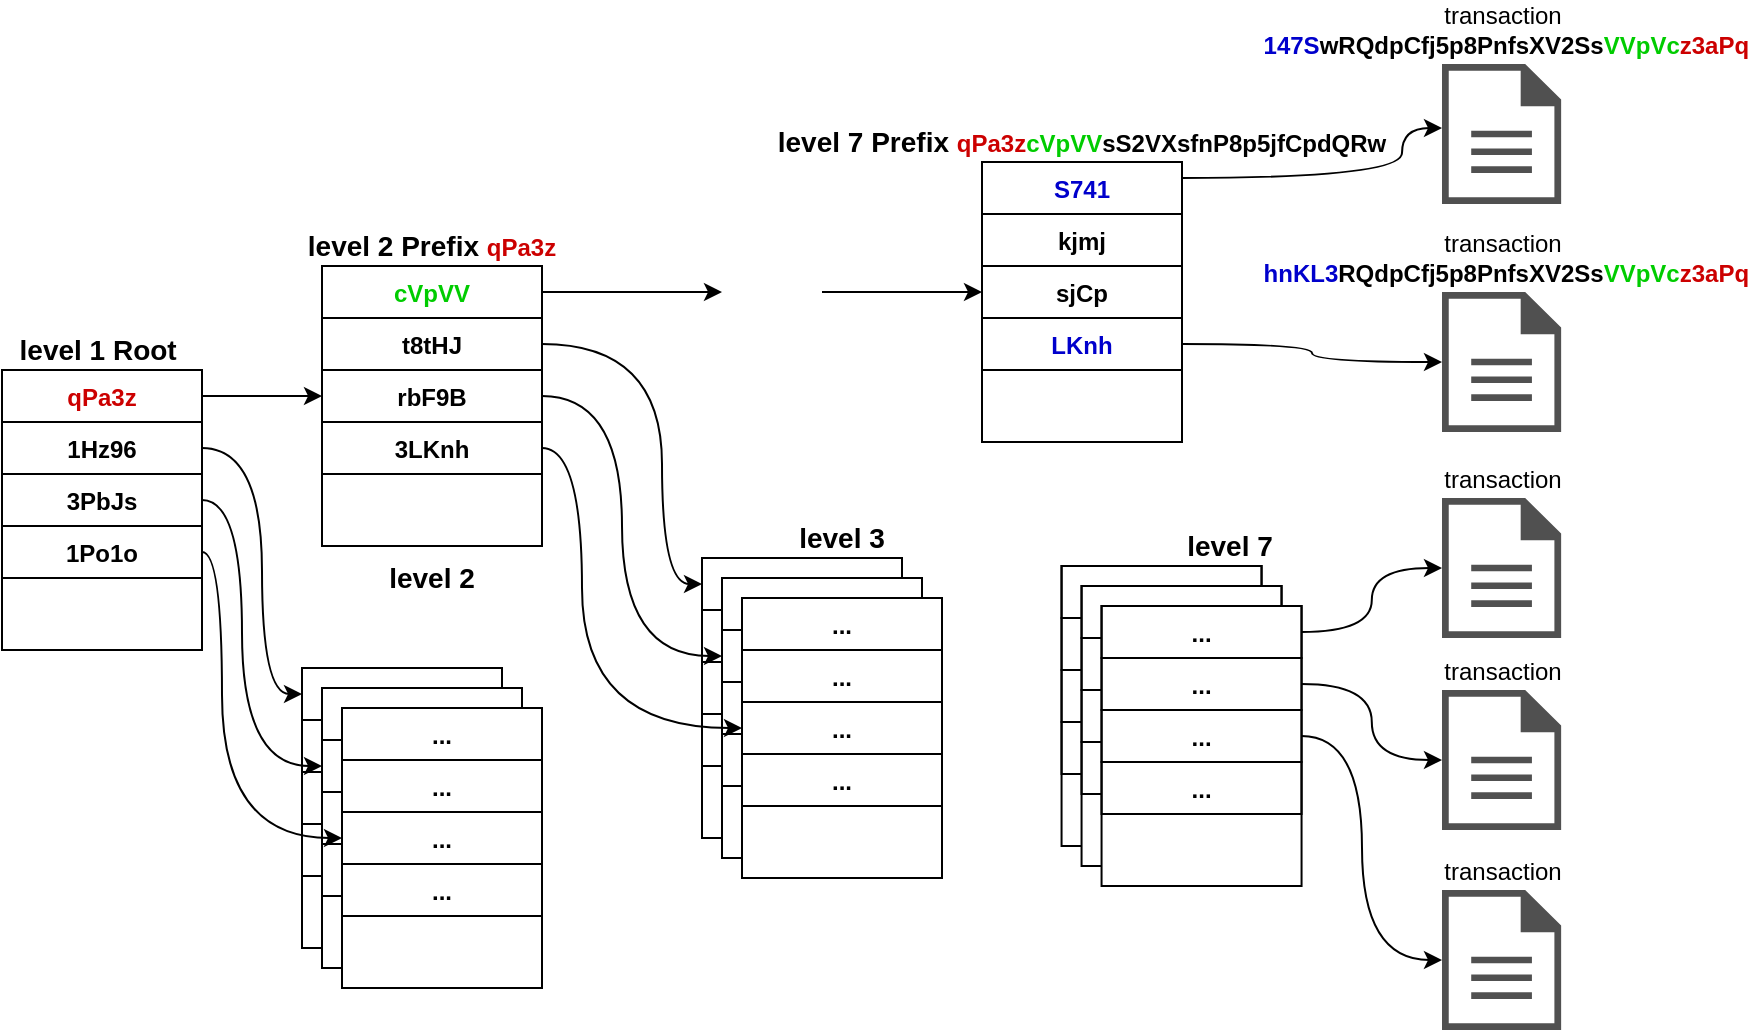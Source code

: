 <mxfile version="12.5.1" type="google"><diagram id="01xtLeAxfK7Wzhmu2TMf" name="Page-1"><mxGraphModel dx="1422" dy="2093" grid="1" gridSize="10" guides="1" tooltips="1" connect="1" arrows="1" fold="1" page="1" pageScale="1" pageWidth="827" pageHeight="1169" math="0" shadow="0"><root><mxCell id="0"/><mxCell id="1" parent="0"/><mxCell id="IDkNFOE0gjLc3jqUAcjR-44" value="" style="group" parent="1" vertex="1" connectable="0"><mxGeometry x="160" y="114" width="110" height="140" as="geometry"/></mxCell><mxCell id="IDkNFOE0gjLc3jqUAcjR-25" value="&lt;p style=&quot;margin: 0px ; margin-top: 4px ; text-align: center&quot;&gt;&lt;br&gt;&lt;/p&gt;" style="verticalAlign=top;align=left;overflow=fill;fontSize=12;fontFamily=Helvetica;html=1;" parent="IDkNFOE0gjLc3jqUAcjR-44" vertex="1"><mxGeometry width="110" height="140" as="geometry"/></mxCell><mxCell id="IDkNFOE0gjLc3jqUAcjR-26" value="cVpVV" style="text;align=center;fontStyle=1;verticalAlign=middle;spacingLeft=3;spacingRight=3;strokeColor=#000000;rotatable=0;points=[[0,0.5],[1,0.5]];portConstraint=eastwest;fontColor=#00CC00;" parent="IDkNFOE0gjLc3jqUAcjR-44" vertex="1"><mxGeometry width="110" height="26" as="geometry"/></mxCell><mxCell id="IDkNFOE0gjLc3jqUAcjR-27" value="t8tHJ" style="text;align=center;fontStyle=1;verticalAlign=middle;spacingLeft=3;spacingRight=3;strokeColor=#000000;rotatable=0;points=[[0,0.5],[1,0.5]];portConstraint=eastwest;" parent="IDkNFOE0gjLc3jqUAcjR-44" vertex="1"><mxGeometry y="26" width="110" height="26" as="geometry"/></mxCell><mxCell id="IDkNFOE0gjLc3jqUAcjR-28" value="rbF9B" style="text;align=center;fontStyle=1;verticalAlign=middle;spacingLeft=3;spacingRight=3;strokeColor=#000000;rotatable=0;points=[[0,0.5],[1,0.5]];portConstraint=eastwest;" parent="IDkNFOE0gjLc3jqUAcjR-44" vertex="1"><mxGeometry y="52" width="110" height="26" as="geometry"/></mxCell><mxCell id="IDkNFOE0gjLc3jqUAcjR-29" value="3LKnh" style="text;align=center;fontStyle=1;verticalAlign=middle;spacingLeft=3;spacingRight=3;strokeColor=#000000;rotatable=0;points=[[0,0.5],[1,0.5]];portConstraint=eastwest;" parent="IDkNFOE0gjLc3jqUAcjR-44" vertex="1"><mxGeometry y="78" width="110" height="26" as="geometry"/></mxCell><mxCell id="IDkNFOE0gjLc3jqUAcjR-30" value="" style="shape=image;html=1;verticalAlign=top;verticalLabelPosition=bottom;labelBackgroundColor=#ffffff;imageAspect=0;aspect=fixed;image=https://cdn2.iconfinder.com/data/icons/arrows-and-universal-actions-icon-set/256/more-128.png;strokeColor=#000000;fontSize=11;rotation=90;" parent="IDkNFOE0gjLc3jqUAcjR-44" vertex="1"><mxGeometry x="38.32" y="106.63" width="33.37" height="33.37" as="geometry"/></mxCell><mxCell id="IDkNFOE0gjLc3jqUAcjR-45" value="" style="group" parent="1" vertex="1" connectable="0"><mxGeometry y="166" width="100" height="140" as="geometry"/></mxCell><mxCell id="IDkNFOE0gjLc3jqUAcjR-16" value="&lt;p style=&quot;margin: 0px ; margin-top: 4px ; text-align: center&quot;&gt;&lt;br&gt;&lt;/p&gt;" style="verticalAlign=top;align=left;overflow=fill;fontSize=12;fontFamily=Helvetica;html=1;" parent="IDkNFOE0gjLc3jqUAcjR-45" vertex="1"><mxGeometry width="100" height="140" as="geometry"/></mxCell><mxCell id="IDkNFOE0gjLc3jqUAcjR-19" value="qPa3z" style="text;align=center;fontStyle=1;verticalAlign=middle;spacingLeft=3;spacingRight=3;strokeColor=#000000;rotatable=0;points=[[0,0.5],[1,0.5]];portConstraint=eastwest;fontColor=#CC0000;" parent="IDkNFOE0gjLc3jqUAcjR-45" vertex="1"><mxGeometry width="100" height="26" as="geometry"/></mxCell><mxCell id="IDkNFOE0gjLc3jqUAcjR-20" value="1Hz96" style="text;align=center;fontStyle=1;verticalAlign=middle;spacingLeft=3;spacingRight=3;strokeColor=#000000;rotatable=0;points=[[0,0.5],[1,0.5]];portConstraint=eastwest;" parent="IDkNFOE0gjLc3jqUAcjR-45" vertex="1"><mxGeometry y="26" width="100" height="26" as="geometry"/></mxCell><mxCell id="IDkNFOE0gjLc3jqUAcjR-21" value="3PbJs" style="text;align=center;fontStyle=1;verticalAlign=middle;spacingLeft=3;spacingRight=3;strokeColor=#000000;rotatable=0;points=[[0,0.5],[1,0.5]];portConstraint=eastwest;" parent="IDkNFOE0gjLc3jqUAcjR-45" vertex="1"><mxGeometry y="52" width="100" height="26" as="geometry"/></mxCell><mxCell id="IDkNFOE0gjLc3jqUAcjR-22" value="1Po1o" style="text;align=center;fontStyle=1;verticalAlign=middle;spacingLeft=3;spacingRight=3;strokeColor=#000000;rotatable=0;points=[[0,0.5],[1,0.5]];portConstraint=eastwest;" parent="IDkNFOE0gjLc3jqUAcjR-45" vertex="1"><mxGeometry y="78" width="100" height="26" as="geometry"/></mxCell><mxCell id="IDkNFOE0gjLc3jqUAcjR-24" value="" style="shape=image;html=1;verticalAlign=top;verticalLabelPosition=bottom;labelBackgroundColor=#ffffff;imageAspect=0;aspect=fixed;image=https://cdn2.iconfinder.com/data/icons/arrows-and-universal-actions-icon-set/256/more-128.png;strokeColor=#000000;fontSize=11;rotation=90;" parent="IDkNFOE0gjLc3jqUAcjR-45" vertex="1"><mxGeometry x="34.1" y="104" width="31.79" height="31.79" as="geometry"/></mxCell><mxCell id="IDkNFOE0gjLc3jqUAcjR-46" style="edgeStyle=orthogonalEdgeStyle;rounded=0;orthogonalLoop=1;jettySize=auto;html=1;exitX=1;exitY=0.5;exitDx=0;exitDy=0;fontSize=11;curved=1;" parent="1" source="IDkNFOE0gjLc3jqUAcjR-19" target="IDkNFOE0gjLc3jqUAcjR-28" edge="1"><mxGeometry relative="1" as="geometry"/></mxCell><mxCell id="IDkNFOE0gjLc3jqUAcjR-47" style="edgeStyle=orthogonalEdgeStyle;curved=1;rounded=0;orthogonalLoop=1;jettySize=auto;html=1;exitX=1;exitY=0.5;exitDx=0;exitDy=0;entryX=0;entryY=0.5;entryDx=0;entryDy=0;fontSize=11;" parent="1" source="IDkNFOE0gjLc3jqUAcjR-20" target="IDkNFOE0gjLc3jqUAcjR-154" edge="1"><mxGeometry relative="1" as="geometry"><mxPoint x="160" y="349" as="targetPoint"/><Array as="points"><mxPoint x="130" y="205"/><mxPoint x="130" y="328"/></Array></mxGeometry></mxCell><mxCell id="IDkNFOE0gjLc3jqUAcjR-61" style="edgeStyle=orthogonalEdgeStyle;curved=1;rounded=0;orthogonalLoop=1;jettySize=auto;html=1;entryX=0;entryY=0.5;entryDx=0;entryDy=0;fontSize=11;fontColor=#0000CC;" parent="1" source="IDkNFOE0gjLc3jqUAcjR-48" target="IDkNFOE0gjLc3jqUAcjR-57" edge="1"><mxGeometry relative="1" as="geometry"/></mxCell><mxCell id="IDkNFOE0gjLc3jqUAcjR-48" value="" style="shape=image;html=1;verticalAlign=top;verticalLabelPosition=bottom;labelBackgroundColor=#ffffff;imageAspect=0;aspect=fixed;image=https://cdn2.iconfinder.com/data/icons/arrows-and-universal-actions-icon-set/256/more-128.png;strokeColor=#000000;fontSize=11;rotation=-180;" parent="1" vertex="1"><mxGeometry x="360" y="102" width="50" height="50" as="geometry"/></mxCell><mxCell id="IDkNFOE0gjLc3jqUAcjR-52" style="edgeStyle=orthogonalEdgeStyle;curved=1;rounded=0;orthogonalLoop=1;jettySize=auto;html=1;exitX=1;exitY=0.5;exitDx=0;exitDy=0;entryX=1;entryY=0.5;entryDx=0;entryDy=0;fontSize=11;" parent="1" source="IDkNFOE0gjLc3jqUAcjR-26" target="IDkNFOE0gjLc3jqUAcjR-48" edge="1"><mxGeometry relative="1" as="geometry"/></mxCell><mxCell id="IDkNFOE0gjLc3jqUAcjR-53" value="" style="group" parent="1" vertex="1" connectable="0"><mxGeometry x="490" y="62" width="100" height="140" as="geometry"/></mxCell><mxCell id="IDkNFOE0gjLc3jqUAcjR-54" value="&lt;p style=&quot;margin: 0px ; margin-top: 4px ; text-align: center&quot;&gt;&lt;br&gt;&lt;/p&gt;" style="verticalAlign=top;align=left;overflow=fill;fontSize=12;fontFamily=Helvetica;html=1;" parent="IDkNFOE0gjLc3jqUAcjR-53" vertex="1"><mxGeometry width="100.0" height="140" as="geometry"/></mxCell><mxCell id="IDkNFOE0gjLc3jqUAcjR-55" value="S741" style="text;align=center;fontStyle=1;verticalAlign=middle;spacingLeft=3;spacingRight=3;strokeColor=#000000;rotatable=0;points=[[0,0.5],[1,0.5]];portConstraint=eastwest;fontColor=#0000CC;" parent="IDkNFOE0gjLc3jqUAcjR-53" vertex="1"><mxGeometry width="100.0" height="26" as="geometry"/></mxCell><mxCell id="IDkNFOE0gjLc3jqUAcjR-56" value="kjmj" style="text;align=center;fontStyle=1;verticalAlign=middle;spacingLeft=3;spacingRight=3;strokeColor=#000000;rotatable=0;points=[[0,0.5],[1,0.5]];portConstraint=eastwest;" parent="IDkNFOE0gjLc3jqUAcjR-53" vertex="1"><mxGeometry y="26" width="100.0" height="26" as="geometry"/></mxCell><mxCell id="IDkNFOE0gjLc3jqUAcjR-57" value="sjCp" style="text;align=center;fontStyle=1;verticalAlign=middle;spacingLeft=3;spacingRight=3;strokeColor=#000000;rotatable=0;points=[[0,0.5],[1,0.5]];portConstraint=eastwest;" parent="IDkNFOE0gjLc3jqUAcjR-53" vertex="1"><mxGeometry y="52" width="100.0" height="26" as="geometry"/></mxCell><mxCell id="IDkNFOE0gjLc3jqUAcjR-58" value="LKnh" style="text;align=center;fontStyle=1;verticalAlign=middle;spacingLeft=3;spacingRight=3;strokeColor=#000000;rotatable=0;points=[[0,0.5],[1,0.5]];portConstraint=eastwest;fontColor=#0000CC;" parent="IDkNFOE0gjLc3jqUAcjR-53" vertex="1"><mxGeometry y="78" width="100.0" height="26" as="geometry"/></mxCell><mxCell id="IDkNFOE0gjLc3jqUAcjR-59" value="" style="shape=image;html=1;verticalAlign=top;verticalLabelPosition=bottom;labelBackgroundColor=#ffffff;imageAspect=0;aspect=fixed;image=https://cdn2.iconfinder.com/data/icons/arrows-and-universal-actions-icon-set/256/more-128.png;strokeColor=#000000;fontSize=11;rotation=90;" parent="IDkNFOE0gjLc3jqUAcjR-53" vertex="1"><mxGeometry x="33.222" y="104" width="30.21" height="30.21" as="geometry"/></mxCell><mxCell id="IDkNFOE0gjLc3jqUAcjR-62" value="&lt;span style=&quot;color: rgb(0 , 0 , 0) ; font-size: 12px ; text-align: left&quot;&gt;transaction&lt;br&gt;&amp;nbsp;&lt;/span&gt;&lt;b&gt;&lt;span style=&quot;font-size: 12px ; text-align: left&quot;&gt;147S&lt;font color=&quot;#000000&quot;&gt;w&lt;/font&gt;&lt;/span&gt;&lt;span style=&quot;color: rgb(0 , 0 , 0) ; font-size: 12px ; text-align: left&quot;&gt;RQdpCfj5p8PnfsXV2Ss&lt;/span&gt;&lt;span style=&quot;font-size: 12px ; text-align: left&quot;&gt;&lt;font color=&quot;#00cc00&quot;&gt;VVpVc&lt;/font&gt;&lt;/span&gt;&lt;span style=&quot;font-size: 12px ; text-align: left&quot;&gt;&lt;font color=&quot;#cc0000&quot;&gt;z3aPq&lt;/font&gt;&lt;/span&gt;&lt;/b&gt;" style="pointerEvents=1;shadow=0;dashed=0;html=1;strokeColor=none;fillColor=#505050;labelPosition=center;verticalLabelPosition=top;verticalAlign=bottom;outlineConnect=0;align=center;shape=mxgraph.office.concepts.document;fontSize=11;fontColor=#0000CC;" parent="1" vertex="1"><mxGeometry x="720" y="13" width="59.57" height="70" as="geometry"/></mxCell><mxCell id="IDkNFOE0gjLc3jqUAcjR-63" style="edgeStyle=orthogonalEdgeStyle;curved=1;rounded=0;orthogonalLoop=1;jettySize=auto;html=1;fontSize=11;fontColor=#0000CC;" parent="1" source="IDkNFOE0gjLc3jqUAcjR-55" target="IDkNFOE0gjLc3jqUAcjR-62" edge="1"><mxGeometry relative="1" as="geometry"><Array as="points"><mxPoint x="700" y="70"/><mxPoint x="700" y="45"/></Array></mxGeometry></mxCell><mxCell id="IDkNFOE0gjLc3jqUAcjR-83" value="&lt;span style=&quot;font-size: 12px ; text-align: left&quot;&gt;&lt;font color=&quot;#000000&quot;&gt;transaction&lt;/font&gt;&lt;br&gt;&lt;font color=&quot;#000000&quot;&gt;&amp;nbsp;&lt;/font&gt;&lt;/span&gt;&lt;span style=&quot;font-size: 12px ; text-align: left&quot;&gt;&lt;b&gt;hnKL3&lt;/b&gt;&lt;/span&gt;&lt;b&gt;&lt;span style=&quot;color: rgb(0 , 0 , 0) ; font-size: 12px ; text-align: left&quot;&gt;RQdpCfj5p8PnfsXV2Ss&lt;/span&gt;&lt;span style=&quot;font-size: 12px ; text-align: left&quot;&gt;&lt;font color=&quot;#00cc00&quot;&gt;VVpVc&lt;/font&gt;&lt;/span&gt;&lt;span style=&quot;font-size: 12px ; text-align: left&quot;&gt;&lt;font color=&quot;#cc0000&quot;&gt;z3aPq&lt;/font&gt;&lt;/span&gt;&lt;/b&gt;" style="pointerEvents=1;shadow=0;dashed=0;html=1;strokeColor=none;fillColor=#505050;labelPosition=center;verticalLabelPosition=top;verticalAlign=bottom;outlineConnect=0;align=center;shape=mxgraph.office.concepts.document;fontSize=11;fontColor=#0000CC;" parent="1" vertex="1"><mxGeometry x="720" y="127" width="59.57" height="70" as="geometry"/></mxCell><mxCell id="IDkNFOE0gjLc3jqUAcjR-84" style="edgeStyle=orthogonalEdgeStyle;curved=1;rounded=0;orthogonalLoop=1;jettySize=auto;html=1;fontSize=11;fontColor=#0000CC;" parent="1" source="IDkNFOE0gjLc3jqUAcjR-58" target="IDkNFOE0gjLc3jqUAcjR-83" edge="1"><mxGeometry relative="1" as="geometry"/></mxCell><mxCell id="IDkNFOE0gjLc3jqUAcjR-108" value="" style="group" parent="1" vertex="1" connectable="0"><mxGeometry x="350" y="260" width="120" height="160" as="geometry"/></mxCell><mxCell id="IDkNFOE0gjLc3jqUAcjR-85" value="" style="group" parent="IDkNFOE0gjLc3jqUAcjR-108" vertex="1" connectable="0"><mxGeometry width="100" height="140" as="geometry"/></mxCell><mxCell id="IDkNFOE0gjLc3jqUAcjR-86" value="&lt;p style=&quot;margin: 0px ; margin-top: 4px ; text-align: center&quot;&gt;&lt;br&gt;&lt;/p&gt;" style="verticalAlign=top;align=left;overflow=fill;fontSize=12;fontFamily=Helvetica;html=1;" parent="IDkNFOE0gjLc3jqUAcjR-85" vertex="1"><mxGeometry width="100" height="140" as="geometry"/></mxCell><mxCell id="IDkNFOE0gjLc3jqUAcjR-87" value="..." style="text;align=center;fontStyle=1;verticalAlign=middle;spacingLeft=3;spacingRight=3;strokeColor=#000000;rotatable=0;points=[[0,0.5],[1,0.5]];portConstraint=eastwest;" parent="IDkNFOE0gjLc3jqUAcjR-85" vertex="1"><mxGeometry width="100" height="26" as="geometry"/></mxCell><mxCell id="IDkNFOE0gjLc3jqUAcjR-88" value="..." style="text;align=center;fontStyle=1;verticalAlign=middle;spacingLeft=3;spacingRight=3;strokeColor=#000000;rotatable=0;points=[[0,0.5],[1,0.5]];portConstraint=eastwest;" parent="IDkNFOE0gjLc3jqUAcjR-85" vertex="1"><mxGeometry y="26" width="100" height="26" as="geometry"/></mxCell><mxCell id="IDkNFOE0gjLc3jqUAcjR-89" value="..." style="text;align=center;fontStyle=1;verticalAlign=middle;spacingLeft=3;spacingRight=3;strokeColor=#000000;rotatable=0;points=[[0,0.5],[1,0.5]];portConstraint=eastwest;" parent="IDkNFOE0gjLc3jqUAcjR-85" vertex="1"><mxGeometry y="52" width="100" height="26" as="geometry"/></mxCell><mxCell id="IDkNFOE0gjLc3jqUAcjR-90" value="..." style="text;align=center;fontStyle=1;verticalAlign=middle;spacingLeft=3;spacingRight=3;strokeColor=#000000;rotatable=0;points=[[0,0.5],[1,0.5]];portConstraint=eastwest;" parent="IDkNFOE0gjLc3jqUAcjR-85" vertex="1"><mxGeometry y="78" width="100" height="26" as="geometry"/></mxCell><mxCell id="IDkNFOE0gjLc3jqUAcjR-91" value="" style="shape=image;html=1;verticalAlign=top;verticalLabelPosition=bottom;labelBackgroundColor=#ffffff;imageAspect=0;aspect=fixed;image=https://cdn2.iconfinder.com/data/icons/arrows-and-universal-actions-icon-set/256/more-128.png;strokeColor=#000000;fontSize=11;rotation=90;" parent="IDkNFOE0gjLc3jqUAcjR-85" vertex="1"><mxGeometry x="34.836" y="106.63" width="30.336" height="30.336" as="geometry"/></mxCell><mxCell id="IDkNFOE0gjLc3jqUAcjR-94" value="" style="group" parent="IDkNFOE0gjLc3jqUAcjR-108" vertex="1" connectable="0"><mxGeometry x="10" y="10" width="100" height="140" as="geometry"/></mxCell><mxCell id="IDkNFOE0gjLc3jqUAcjR-95" value="&lt;p style=&quot;margin: 0px ; margin-top: 4px ; text-align: center&quot;&gt;&lt;br&gt;&lt;/p&gt;" style="verticalAlign=top;align=left;overflow=fill;fontSize=12;fontFamily=Helvetica;html=1;" parent="IDkNFOE0gjLc3jqUAcjR-94" vertex="1"><mxGeometry width="100" height="140" as="geometry"/></mxCell><mxCell id="IDkNFOE0gjLc3jqUAcjR-96" value="..." style="text;align=center;fontStyle=1;verticalAlign=middle;spacingLeft=3;spacingRight=3;strokeColor=#000000;rotatable=0;points=[[0,0.5],[1,0.5]];portConstraint=eastwest;" parent="IDkNFOE0gjLc3jqUAcjR-94" vertex="1"><mxGeometry width="100" height="26" as="geometry"/></mxCell><mxCell id="IDkNFOE0gjLc3jqUAcjR-97" value="..." style="text;align=center;fontStyle=1;verticalAlign=middle;spacingLeft=3;spacingRight=3;strokeColor=#000000;rotatable=0;points=[[0,0.5],[1,0.5]];portConstraint=eastwest;" parent="IDkNFOE0gjLc3jqUAcjR-94" vertex="1"><mxGeometry y="26" width="100" height="26" as="geometry"/></mxCell><mxCell id="IDkNFOE0gjLc3jqUAcjR-98" value="..." style="text;align=center;fontStyle=1;verticalAlign=middle;spacingLeft=3;spacingRight=3;strokeColor=#000000;rotatable=0;points=[[0,0.5],[1,0.5]];portConstraint=eastwest;" parent="IDkNFOE0gjLc3jqUAcjR-94" vertex="1"><mxGeometry y="52" width="100" height="26" as="geometry"/></mxCell><mxCell id="IDkNFOE0gjLc3jqUAcjR-99" value="..." style="text;align=center;fontStyle=1;verticalAlign=middle;spacingLeft=3;spacingRight=3;strokeColor=#000000;rotatable=0;points=[[0,0.5],[1,0.5]];portConstraint=eastwest;" parent="IDkNFOE0gjLc3jqUAcjR-94" vertex="1"><mxGeometry y="78" width="100" height="26" as="geometry"/></mxCell><mxCell id="IDkNFOE0gjLc3jqUAcjR-100" value="" style="shape=image;html=1;verticalAlign=top;verticalLabelPosition=bottom;labelBackgroundColor=#ffffff;imageAspect=0;aspect=fixed;image=https://cdn2.iconfinder.com/data/icons/arrows-and-universal-actions-icon-set/256/more-128.png;strokeColor=#000000;fontSize=11;rotation=90;" parent="IDkNFOE0gjLc3jqUAcjR-94" vertex="1"><mxGeometry x="34.836" y="106.63" width="30.336" height="30.336" as="geometry"/></mxCell><mxCell id="IDkNFOE0gjLc3jqUAcjR-101" value="" style="group" parent="IDkNFOE0gjLc3jqUAcjR-108" vertex="1" connectable="0"><mxGeometry x="20" y="20" width="100" height="140" as="geometry"/></mxCell><mxCell id="IDkNFOE0gjLc3jqUAcjR-102" value="&lt;p style=&quot;margin: 0px ; margin-top: 4px ; text-align: center&quot;&gt;&lt;br&gt;&lt;/p&gt;" style="verticalAlign=top;align=left;overflow=fill;fontSize=12;fontFamily=Helvetica;html=1;" parent="IDkNFOE0gjLc3jqUAcjR-101" vertex="1"><mxGeometry width="100" height="140" as="geometry"/></mxCell><mxCell id="IDkNFOE0gjLc3jqUAcjR-103" value="..." style="text;align=center;fontStyle=1;verticalAlign=middle;spacingLeft=3;spacingRight=3;strokeColor=#000000;rotatable=0;points=[[0,0.5],[1,0.5]];portConstraint=eastwest;" parent="IDkNFOE0gjLc3jqUAcjR-101" vertex="1"><mxGeometry width="100" height="26" as="geometry"/></mxCell><mxCell id="IDkNFOE0gjLc3jqUAcjR-104" value="..." style="text;align=center;fontStyle=1;verticalAlign=middle;spacingLeft=3;spacingRight=3;strokeColor=#000000;rotatable=0;points=[[0,0.5],[1,0.5]];portConstraint=eastwest;" parent="IDkNFOE0gjLc3jqUAcjR-101" vertex="1"><mxGeometry y="26" width="100" height="26" as="geometry"/></mxCell><mxCell id="IDkNFOE0gjLc3jqUAcjR-105" value="..." style="text;align=center;fontStyle=1;verticalAlign=middle;spacingLeft=3;spacingRight=3;strokeColor=#000000;rotatable=0;points=[[0,0.5],[1,0.5]];portConstraint=eastwest;" parent="IDkNFOE0gjLc3jqUAcjR-101" vertex="1"><mxGeometry y="52" width="100" height="26" as="geometry"/></mxCell><mxCell id="IDkNFOE0gjLc3jqUAcjR-106" value="..." style="text;align=center;fontStyle=1;verticalAlign=middle;spacingLeft=3;spacingRight=3;strokeColor=#000000;rotatable=0;points=[[0,0.5],[1,0.5]];portConstraint=eastwest;" parent="IDkNFOE0gjLc3jqUAcjR-101" vertex="1"><mxGeometry y="78" width="100" height="26" as="geometry"/></mxCell><mxCell id="IDkNFOE0gjLc3jqUAcjR-107" value="" style="shape=image;html=1;verticalAlign=top;verticalLabelPosition=bottom;labelBackgroundColor=#ffffff;imageAspect=0;aspect=fixed;image=https://cdn2.iconfinder.com/data/icons/arrows-and-universal-actions-icon-set/256/more-128.png;strokeColor=#000000;fontSize=11;rotation=90;" parent="IDkNFOE0gjLc3jqUAcjR-101" vertex="1"><mxGeometry x="34.836" y="106.63" width="30.336" height="30.336" as="geometry"/></mxCell><mxCell id="IDkNFOE0gjLc3jqUAcjR-109" style="edgeStyle=orthogonalEdgeStyle;curved=1;rounded=0;orthogonalLoop=1;jettySize=auto;html=1;entryX=0;entryY=0.5;entryDx=0;entryDy=0;fontSize=11;fontColor=#0000CC;" parent="1" source="IDkNFOE0gjLc3jqUAcjR-27" target="IDkNFOE0gjLc3jqUAcjR-87" edge="1"><mxGeometry relative="1" as="geometry"><Array as="points"><mxPoint x="330" y="153"/><mxPoint x="330" y="273"/></Array></mxGeometry></mxCell><mxCell id="IDkNFOE0gjLc3jqUAcjR-110" style="edgeStyle=orthogonalEdgeStyle;curved=1;rounded=0;orthogonalLoop=1;jettySize=auto;html=1;entryX=0;entryY=0.5;entryDx=0;entryDy=0;fontSize=11;fontColor=#0000CC;" parent="1" source="IDkNFOE0gjLc3jqUAcjR-28" target="IDkNFOE0gjLc3jqUAcjR-97" edge="1"><mxGeometry relative="1" as="geometry"><Array as="points"><mxPoint x="310" y="179"/><mxPoint x="310" y="309"/></Array></mxGeometry></mxCell><mxCell id="IDkNFOE0gjLc3jqUAcjR-111" style="edgeStyle=orthogonalEdgeStyle;curved=1;rounded=0;orthogonalLoop=1;jettySize=auto;html=1;entryX=0;entryY=0.5;entryDx=0;entryDy=0;fontSize=11;fontColor=#0000CC;" parent="1" source="IDkNFOE0gjLc3jqUAcjR-29" target="IDkNFOE0gjLc3jqUAcjR-105" edge="1"><mxGeometry relative="1" as="geometry"><Array as="points"><mxPoint x="290" y="205"/><mxPoint x="290" y="345"/></Array></mxGeometry></mxCell><mxCell id="IDkNFOE0gjLc3jqUAcjR-112" value="&lt;span style=&quot;font-size: 12px ; text-align: left&quot;&gt;&lt;font color=&quot;#000000&quot;&gt;transaction&lt;/font&gt;&lt;br&gt;&lt;/span&gt;" style="pointerEvents=1;shadow=0;dashed=0;html=1;strokeColor=none;fillColor=#505050;labelPosition=center;verticalLabelPosition=top;verticalAlign=bottom;outlineConnect=0;align=center;shape=mxgraph.office.concepts.document;fontSize=11;fontColor=#0000CC;" parent="1" vertex="1"><mxGeometry x="720" y="230" width="59.57" height="70" as="geometry"/></mxCell><mxCell id="IDkNFOE0gjLc3jqUAcjR-113" value="" style="shape=image;html=1;verticalAlign=top;verticalLabelPosition=bottom;labelBackgroundColor=#ffffff;imageAspect=0;aspect=fixed;image=https://cdn2.iconfinder.com/data/icons/arrows-and-universal-actions-icon-set/256/more-128.png;strokeColor=#000000;fontSize=11;rotation=-180;" parent="1" vertex="1"><mxGeometry x="474" y="315" width="50" height="50" as="geometry"/></mxCell><mxCell id="IDkNFOE0gjLc3jqUAcjR-118" value="&lt;span style=&quot;font-size: 12px ; text-align: left&quot;&gt;&lt;font color=&quot;#000000&quot;&gt;transaction&lt;/font&gt;&lt;br&gt;&lt;/span&gt;" style="pointerEvents=1;shadow=0;dashed=0;html=1;strokeColor=none;fillColor=#505050;labelPosition=center;verticalLabelPosition=top;verticalAlign=bottom;outlineConnect=0;align=center;shape=mxgraph.office.concepts.document;fontSize=11;fontColor=#0000CC;" parent="1" vertex="1"><mxGeometry x="720" y="326" width="59.57" height="70" as="geometry"/></mxCell><mxCell id="IDkNFOE0gjLc3jqUAcjR-119" value="&lt;span style=&quot;font-size: 12px ; text-align: left&quot;&gt;&lt;font color=&quot;#000000&quot;&gt;transaction&lt;/font&gt;&lt;br&gt;&lt;/span&gt;" style="pointerEvents=1;shadow=0;dashed=0;html=1;strokeColor=none;fillColor=#505050;labelPosition=center;verticalLabelPosition=top;verticalAlign=bottom;outlineConnect=0;align=center;shape=mxgraph.office.concepts.document;fontSize=11;fontColor=#0000CC;" parent="1" vertex="1"><mxGeometry x="720" y="426" width="59.57" height="70" as="geometry"/></mxCell><mxCell id="IDkNFOE0gjLc3jqUAcjR-120" value="" style="group" parent="1" vertex="1" connectable="0"><mxGeometry x="529.78" y="264" width="120" height="160" as="geometry"/></mxCell><mxCell id="IDkNFOE0gjLc3jqUAcjR-121" value="" style="group" parent="IDkNFOE0gjLc3jqUAcjR-120" vertex="1" connectable="0"><mxGeometry width="100" height="140" as="geometry"/></mxCell><mxCell id="IDkNFOE0gjLc3jqUAcjR-122" value="&lt;p style=&quot;margin: 0px ; margin-top: 4px ; text-align: center&quot;&gt;&lt;br&gt;&lt;/p&gt;" style="verticalAlign=top;align=left;overflow=fill;fontSize=12;fontFamily=Helvetica;html=1;" parent="IDkNFOE0gjLc3jqUAcjR-121" vertex="1"><mxGeometry width="100" height="140" as="geometry"/></mxCell><mxCell id="IDkNFOE0gjLc3jqUAcjR-123" value="..." style="text;align=center;fontStyle=1;verticalAlign=middle;spacingLeft=3;spacingRight=3;strokeColor=#000000;rotatable=0;points=[[0,0.5],[1,0.5]];portConstraint=eastwest;" parent="IDkNFOE0gjLc3jqUAcjR-121" vertex="1"><mxGeometry width="100" height="26" as="geometry"/></mxCell><mxCell id="IDkNFOE0gjLc3jqUAcjR-124" value="..." style="text;align=center;fontStyle=1;verticalAlign=middle;spacingLeft=3;spacingRight=3;strokeColor=#000000;rotatable=0;points=[[0,0.5],[1,0.5]];portConstraint=eastwest;" parent="IDkNFOE0gjLc3jqUAcjR-121" vertex="1"><mxGeometry y="26" width="100" height="26" as="geometry"/></mxCell><mxCell id="IDkNFOE0gjLc3jqUAcjR-125" value="..." style="text;align=center;fontStyle=1;verticalAlign=middle;spacingLeft=3;spacingRight=3;strokeColor=#000000;rotatable=0;points=[[0,0.5],[1,0.5]];portConstraint=eastwest;" parent="IDkNFOE0gjLc3jqUAcjR-121" vertex="1"><mxGeometry y="52" width="100" height="26" as="geometry"/></mxCell><mxCell id="IDkNFOE0gjLc3jqUAcjR-126" value="..." style="text;align=center;fontStyle=1;verticalAlign=middle;spacingLeft=3;spacingRight=3;strokeColor=#000000;rotatable=0;points=[[0,0.5],[1,0.5]];portConstraint=eastwest;" parent="IDkNFOE0gjLc3jqUAcjR-121" vertex="1"><mxGeometry y="78" width="100" height="26" as="geometry"/></mxCell><mxCell id="IDkNFOE0gjLc3jqUAcjR-127" value="" style="shape=image;html=1;verticalAlign=top;verticalLabelPosition=bottom;labelBackgroundColor=#ffffff;imageAspect=0;aspect=fixed;image=https://cdn2.iconfinder.com/data/icons/arrows-and-universal-actions-icon-set/256/more-128.png;strokeColor=#000000;fontSize=11;rotation=90;" parent="IDkNFOE0gjLc3jqUAcjR-121" vertex="1"><mxGeometry x="34.836" y="106.63" width="30.336" height="30.336" as="geometry"/></mxCell><mxCell id="IDkNFOE0gjLc3jqUAcjR-128" value="" style="group" parent="IDkNFOE0gjLc3jqUAcjR-120" vertex="1" connectable="0"><mxGeometry x="10" y="10" width="100" height="140" as="geometry"/></mxCell><mxCell id="IDkNFOE0gjLc3jqUAcjR-129" value="&lt;p style=&quot;margin: 0px ; margin-top: 4px ; text-align: center&quot;&gt;&lt;br&gt;&lt;/p&gt;" style="verticalAlign=top;align=left;overflow=fill;fontSize=12;fontFamily=Helvetica;html=1;" parent="IDkNFOE0gjLc3jqUAcjR-128" vertex="1"><mxGeometry width="100" height="140" as="geometry"/></mxCell><mxCell id="IDkNFOE0gjLc3jqUAcjR-130" value="..." style="text;align=center;fontStyle=1;verticalAlign=middle;spacingLeft=3;spacingRight=3;strokeColor=#000000;rotatable=0;points=[[0,0.5],[1,0.5]];portConstraint=eastwest;" parent="IDkNFOE0gjLc3jqUAcjR-128" vertex="1"><mxGeometry width="100" height="26" as="geometry"/></mxCell><mxCell id="IDkNFOE0gjLc3jqUAcjR-131" value="..." style="text;align=center;fontStyle=1;verticalAlign=middle;spacingLeft=3;spacingRight=3;strokeColor=#000000;rotatable=0;points=[[0,0.5],[1,0.5]];portConstraint=eastwest;" parent="IDkNFOE0gjLc3jqUAcjR-128" vertex="1"><mxGeometry y="26" width="100" height="26" as="geometry"/></mxCell><mxCell id="IDkNFOE0gjLc3jqUAcjR-132" value="..." style="text;align=center;fontStyle=1;verticalAlign=middle;spacingLeft=3;spacingRight=3;strokeColor=#000000;rotatable=0;points=[[0,0.5],[1,0.5]];portConstraint=eastwest;" parent="IDkNFOE0gjLc3jqUAcjR-128" vertex="1"><mxGeometry y="52" width="100" height="26" as="geometry"/></mxCell><mxCell id="IDkNFOE0gjLc3jqUAcjR-133" value="..." style="text;align=center;fontStyle=1;verticalAlign=middle;spacingLeft=3;spacingRight=3;strokeColor=#000000;rotatable=0;points=[[0,0.5],[1,0.5]];portConstraint=eastwest;" parent="IDkNFOE0gjLc3jqUAcjR-128" vertex="1"><mxGeometry y="78" width="100" height="26" as="geometry"/></mxCell><mxCell id="IDkNFOE0gjLc3jqUAcjR-134" value="" style="shape=image;html=1;verticalAlign=top;verticalLabelPosition=bottom;labelBackgroundColor=#ffffff;imageAspect=0;aspect=fixed;image=https://cdn2.iconfinder.com/data/icons/arrows-and-universal-actions-icon-set/256/more-128.png;strokeColor=#000000;fontSize=11;rotation=90;" parent="IDkNFOE0gjLc3jqUAcjR-128" vertex="1"><mxGeometry x="34.836" y="106.63" width="30.336" height="30.336" as="geometry"/></mxCell><mxCell id="IDkNFOE0gjLc3jqUAcjR-135" value="" style="group" parent="IDkNFOE0gjLc3jqUAcjR-120" vertex="1" connectable="0"><mxGeometry x="20" y="20" width="100" height="140" as="geometry"/></mxCell><mxCell id="IDkNFOE0gjLc3jqUAcjR-136" value="&lt;p style=&quot;margin: 0px ; margin-top: 4px ; text-align: center&quot;&gt;&lt;br&gt;&lt;/p&gt;" style="verticalAlign=top;align=left;overflow=fill;fontSize=12;fontFamily=Helvetica;html=1;" parent="IDkNFOE0gjLc3jqUAcjR-135" vertex="1"><mxGeometry width="100" height="140" as="geometry"/></mxCell><mxCell id="IDkNFOE0gjLc3jqUAcjR-137" value="..." style="text;align=center;fontStyle=1;verticalAlign=middle;spacingLeft=3;spacingRight=3;strokeColor=#000000;rotatable=0;points=[[0,0.5],[1,0.5]];portConstraint=eastwest;" parent="IDkNFOE0gjLc3jqUAcjR-135" vertex="1"><mxGeometry width="100" height="26" as="geometry"/></mxCell><mxCell id="IDkNFOE0gjLc3jqUAcjR-138" value="..." style="text;align=center;fontStyle=1;verticalAlign=middle;spacingLeft=3;spacingRight=3;strokeColor=#000000;rotatable=0;points=[[0,0.5],[1,0.5]];portConstraint=eastwest;" parent="IDkNFOE0gjLc3jqUAcjR-135" vertex="1"><mxGeometry y="26" width="100" height="26" as="geometry"/></mxCell><mxCell id="IDkNFOE0gjLc3jqUAcjR-139" value="..." style="text;align=center;fontStyle=1;verticalAlign=middle;spacingLeft=3;spacingRight=3;strokeColor=#000000;rotatable=0;points=[[0,0.5],[1,0.5]];portConstraint=eastwest;" parent="IDkNFOE0gjLc3jqUAcjR-135" vertex="1"><mxGeometry y="52" width="100" height="26" as="geometry"/></mxCell><mxCell id="IDkNFOE0gjLc3jqUAcjR-140" value="..." style="text;align=center;fontStyle=1;verticalAlign=middle;spacingLeft=3;spacingRight=3;strokeColor=#000000;rotatable=0;points=[[0,0.5],[1,0.5]];portConstraint=eastwest;" parent="IDkNFOE0gjLc3jqUAcjR-135" vertex="1"><mxGeometry y="78" width="100" height="26" as="geometry"/></mxCell><mxCell id="IDkNFOE0gjLc3jqUAcjR-141" value="" style="shape=image;html=1;verticalAlign=top;verticalLabelPosition=bottom;labelBackgroundColor=#ffffff;imageAspect=0;aspect=fixed;image=https://cdn2.iconfinder.com/data/icons/arrows-and-universal-actions-icon-set/256/more-128.png;strokeColor=#000000;fontSize=11;rotation=90;" parent="IDkNFOE0gjLc3jqUAcjR-135" vertex="1"><mxGeometry x="34.836" y="106.63" width="30.336" height="30.336" as="geometry"/></mxCell><mxCell id="IDkNFOE0gjLc3jqUAcjR-142" style="edgeStyle=orthogonalEdgeStyle;curved=1;rounded=0;orthogonalLoop=1;jettySize=auto;html=1;fontSize=11;fontColor=#0000CC;" parent="1" source="IDkNFOE0gjLc3jqUAcjR-137" target="IDkNFOE0gjLc3jqUAcjR-112" edge="1"><mxGeometry relative="1" as="geometry"/></mxCell><mxCell id="IDkNFOE0gjLc3jqUAcjR-143" style="edgeStyle=orthogonalEdgeStyle;curved=1;rounded=0;orthogonalLoop=1;jettySize=auto;html=1;fontSize=11;fontColor=#0000CC;" parent="1" source="IDkNFOE0gjLc3jqUAcjR-138" target="IDkNFOE0gjLc3jqUAcjR-118" edge="1"><mxGeometry relative="1" as="geometry"/></mxCell><mxCell id="IDkNFOE0gjLc3jqUAcjR-144" style="edgeStyle=orthogonalEdgeStyle;curved=1;rounded=0;orthogonalLoop=1;jettySize=auto;html=1;fontSize=11;fontColor=#0000CC;" parent="1" source="IDkNFOE0gjLc3jqUAcjR-139" target="IDkNFOE0gjLc3jqUAcjR-119" edge="1"><mxGeometry relative="1" as="geometry"><Array as="points"><mxPoint x="680" y="349"/><mxPoint x="680" y="461"/></Array></mxGeometry></mxCell><mxCell id="IDkNFOE0gjLc3jqUAcjR-145" value="&lt;b&gt;&lt;font color=&quot;#000000&quot; style=&quot;font-size: 14px&quot;&gt;level 1&amp;nbsp;&lt;/font&gt;&lt;/b&gt;&lt;b&gt;&lt;font style=&quot;font-size: 14px&quot; color=&quot;#000000&quot;&gt;Root&amp;nbsp;&lt;/font&gt;&lt;/b&gt;" style="text;html=1;strokeColor=none;fillColor=none;align=center;verticalAlign=middle;whiteSpace=wrap;rounded=0;fontSize=11;fontColor=#0000CC;" parent="1" vertex="1"><mxGeometry y="146" width="100" height="20" as="geometry"/></mxCell><mxCell id="IDkNFOE0gjLc3jqUAcjR-146" value="&lt;b&gt;&lt;font color=&quot;#000000&quot; style=&quot;font-size: 14px&quot;&gt;level 2&amp;nbsp;&lt;/font&gt;&lt;/b&gt;&lt;b&gt;&lt;font style=&quot;font-size: 14px&quot; color=&quot;#000000&quot;&gt;Prefix&amp;nbsp;&lt;/font&gt;&lt;/b&gt;&lt;span style=&quot;color: rgb(204 , 0 , 0) ; font-size: 12px ; font-weight: 700 ; white-space: nowrap&quot;&gt;qPa3z&lt;/span&gt;" style="text;html=1;strokeColor=none;fillColor=none;align=center;verticalAlign=middle;whiteSpace=wrap;rounded=0;fontSize=11;fontColor=#0000CC;" parent="1" vertex="1"><mxGeometry x="145" y="94" width="140" height="20" as="geometry"/></mxCell><mxCell id="IDkNFOE0gjLc3jqUAcjR-147" value="&lt;b&gt;&lt;font color=&quot;#000000&quot; style=&quot;font-size: 14px&quot;&gt;level 7 Prefix&amp;nbsp;&lt;/font&gt;&lt;/b&gt;&lt;span style=&quot;color: rgb(204 , 0 , 0) ; font-size: 12px ; font-weight: 700 ; white-space: nowrap&quot;&gt;qPa3z&lt;/span&gt;&lt;span style=&quot;color: rgb(0 , 204 , 0) ; font-size: 12px ; font-weight: 700 ; white-space: nowrap&quot;&gt;cVpVV&lt;/span&gt;&lt;font color=&quot;#000000&quot;&gt;&lt;span style=&quot;font-size: 12px ; white-space: nowrap&quot;&gt;&lt;b&gt;sS2VXsfnP8p5jfCpdQRw&lt;/b&gt;&lt;/span&gt;&lt;/font&gt;" style="text;html=1;strokeColor=none;fillColor=none;align=center;verticalAlign=middle;whiteSpace=wrap;rounded=0;fontSize=11;fontColor=#0000CC;" parent="1" vertex="1"><mxGeometry x="385" y="42" width="310" height="20" as="geometry"/></mxCell><mxCell id="IDkNFOE0gjLc3jqUAcjR-148" value="&lt;b&gt;&lt;font color=&quot;#000000&quot; style=&quot;font-size: 14px&quot;&gt;level 7&lt;/font&gt;&lt;/b&gt;" style="text;html=1;strokeColor=none;fillColor=none;align=center;verticalAlign=middle;whiteSpace=wrap;rounded=0;fontSize=11;fontColor=#0000CC;" parent="1" vertex="1"><mxGeometry x="544" y="244" width="140" height="20" as="geometry"/></mxCell><mxCell id="IDkNFOE0gjLc3jqUAcjR-150" value="&lt;b&gt;&lt;font color=&quot;#000000&quot; style=&quot;font-size: 14px&quot;&gt;level 3&lt;/font&gt;&lt;/b&gt;" style="text;html=1;strokeColor=none;fillColor=none;align=center;verticalAlign=middle;whiteSpace=wrap;rounded=0;fontSize=11;fontColor=#0000CC;" parent="1" vertex="1"><mxGeometry x="350" y="240" width="140" height="20" as="geometry"/></mxCell><mxCell id="IDkNFOE0gjLc3jqUAcjR-151" value="" style="group" parent="1" vertex="1" connectable="0"><mxGeometry x="150" y="315" width="120" height="160" as="geometry"/></mxCell><mxCell id="IDkNFOE0gjLc3jqUAcjR-152" value="" style="group" parent="IDkNFOE0gjLc3jqUAcjR-151" vertex="1" connectable="0"><mxGeometry width="100" height="140" as="geometry"/></mxCell><mxCell id="IDkNFOE0gjLc3jqUAcjR-153" value="&lt;p style=&quot;margin: 0px ; margin-top: 4px ; text-align: center&quot;&gt;&lt;br&gt;&lt;/p&gt;" style="verticalAlign=top;align=left;overflow=fill;fontSize=12;fontFamily=Helvetica;html=1;" parent="IDkNFOE0gjLc3jqUAcjR-152" vertex="1"><mxGeometry width="100" height="140" as="geometry"/></mxCell><mxCell id="IDkNFOE0gjLc3jqUAcjR-154" value="..." style="text;align=center;fontStyle=1;verticalAlign=middle;spacingLeft=3;spacingRight=3;strokeColor=#000000;rotatable=0;points=[[0,0.5],[1,0.5]];portConstraint=eastwest;" parent="IDkNFOE0gjLc3jqUAcjR-152" vertex="1"><mxGeometry width="100" height="26" as="geometry"/></mxCell><mxCell id="IDkNFOE0gjLc3jqUAcjR-155" value="..." style="text;align=center;fontStyle=1;verticalAlign=middle;spacingLeft=3;spacingRight=3;strokeColor=#000000;rotatable=0;points=[[0,0.5],[1,0.5]];portConstraint=eastwest;" parent="IDkNFOE0gjLc3jqUAcjR-152" vertex="1"><mxGeometry y="26" width="100" height="26" as="geometry"/></mxCell><mxCell id="IDkNFOE0gjLc3jqUAcjR-156" value="..." style="text;align=center;fontStyle=1;verticalAlign=middle;spacingLeft=3;spacingRight=3;strokeColor=#000000;rotatable=0;points=[[0,0.5],[1,0.5]];portConstraint=eastwest;" parent="IDkNFOE0gjLc3jqUAcjR-152" vertex="1"><mxGeometry y="52" width="100" height="26" as="geometry"/></mxCell><mxCell id="IDkNFOE0gjLc3jqUAcjR-157" value="..." style="text;align=center;fontStyle=1;verticalAlign=middle;spacingLeft=3;spacingRight=3;strokeColor=#000000;rotatable=0;points=[[0,0.5],[1,0.5]];portConstraint=eastwest;" parent="IDkNFOE0gjLc3jqUAcjR-152" vertex="1"><mxGeometry y="78" width="100" height="26" as="geometry"/></mxCell><mxCell id="IDkNFOE0gjLc3jqUAcjR-158" value="" style="shape=image;html=1;verticalAlign=top;verticalLabelPosition=bottom;labelBackgroundColor=#ffffff;imageAspect=0;aspect=fixed;image=https://cdn2.iconfinder.com/data/icons/arrows-and-universal-actions-icon-set/256/more-128.png;strokeColor=#000000;fontSize=11;rotation=90;" parent="IDkNFOE0gjLc3jqUAcjR-152" vertex="1"><mxGeometry x="34.836" y="106.63" width="30.336" height="30.336" as="geometry"/></mxCell><mxCell id="IDkNFOE0gjLc3jqUAcjR-159" value="" style="group" parent="IDkNFOE0gjLc3jqUAcjR-151" vertex="1" connectable="0"><mxGeometry x="10" y="10" width="100" height="140" as="geometry"/></mxCell><mxCell id="IDkNFOE0gjLc3jqUAcjR-160" value="&lt;p style=&quot;margin: 0px ; margin-top: 4px ; text-align: center&quot;&gt;&lt;br&gt;&lt;/p&gt;" style="verticalAlign=top;align=left;overflow=fill;fontSize=12;fontFamily=Helvetica;html=1;" parent="IDkNFOE0gjLc3jqUAcjR-159" vertex="1"><mxGeometry width="100" height="140" as="geometry"/></mxCell><mxCell id="IDkNFOE0gjLc3jqUAcjR-161" value="..." style="text;align=center;fontStyle=1;verticalAlign=middle;spacingLeft=3;spacingRight=3;strokeColor=#000000;rotatable=0;points=[[0,0.5],[1,0.5]];portConstraint=eastwest;" parent="IDkNFOE0gjLc3jqUAcjR-159" vertex="1"><mxGeometry width="100" height="26" as="geometry"/></mxCell><mxCell id="IDkNFOE0gjLc3jqUAcjR-162" value="..." style="text;align=center;fontStyle=1;verticalAlign=middle;spacingLeft=3;spacingRight=3;strokeColor=#000000;rotatable=0;points=[[0,0.5],[1,0.5]];portConstraint=eastwest;" parent="IDkNFOE0gjLc3jqUAcjR-159" vertex="1"><mxGeometry y="26" width="100" height="26" as="geometry"/></mxCell><mxCell id="IDkNFOE0gjLc3jqUAcjR-163" value="..." style="text;align=center;fontStyle=1;verticalAlign=middle;spacingLeft=3;spacingRight=3;strokeColor=#000000;rotatable=0;points=[[0,0.5],[1,0.5]];portConstraint=eastwest;" parent="IDkNFOE0gjLc3jqUAcjR-159" vertex="1"><mxGeometry y="52" width="100" height="26" as="geometry"/></mxCell><mxCell id="IDkNFOE0gjLc3jqUAcjR-164" value="..." style="text;align=center;fontStyle=1;verticalAlign=middle;spacingLeft=3;spacingRight=3;strokeColor=#000000;rotatable=0;points=[[0,0.5],[1,0.5]];portConstraint=eastwest;" parent="IDkNFOE0gjLc3jqUAcjR-159" vertex="1"><mxGeometry y="78" width="100" height="26" as="geometry"/></mxCell><mxCell id="IDkNFOE0gjLc3jqUAcjR-165" value="" style="shape=image;html=1;verticalAlign=top;verticalLabelPosition=bottom;labelBackgroundColor=#ffffff;imageAspect=0;aspect=fixed;image=https://cdn2.iconfinder.com/data/icons/arrows-and-universal-actions-icon-set/256/more-128.png;strokeColor=#000000;fontSize=11;rotation=90;" parent="IDkNFOE0gjLc3jqUAcjR-159" vertex="1"><mxGeometry x="34.836" y="106.63" width="30.336" height="30.336" as="geometry"/></mxCell><mxCell id="IDkNFOE0gjLc3jqUAcjR-166" value="" style="group" parent="IDkNFOE0gjLc3jqUAcjR-151" vertex="1" connectable="0"><mxGeometry x="20" y="20" width="100" height="140" as="geometry"/></mxCell><mxCell id="IDkNFOE0gjLc3jqUAcjR-167" value="&lt;p style=&quot;margin: 0px ; margin-top: 4px ; text-align: center&quot;&gt;&lt;br&gt;&lt;/p&gt;" style="verticalAlign=top;align=left;overflow=fill;fontSize=12;fontFamily=Helvetica;html=1;" parent="IDkNFOE0gjLc3jqUAcjR-166" vertex="1"><mxGeometry width="100" height="140" as="geometry"/></mxCell><mxCell id="IDkNFOE0gjLc3jqUAcjR-168" value="..." style="text;align=center;fontStyle=1;verticalAlign=middle;spacingLeft=3;spacingRight=3;strokeColor=#000000;rotatable=0;points=[[0,0.5],[1,0.5]];portConstraint=eastwest;" parent="IDkNFOE0gjLc3jqUAcjR-166" vertex="1"><mxGeometry width="100" height="26" as="geometry"/></mxCell><mxCell id="IDkNFOE0gjLc3jqUAcjR-169" value="..." style="text;align=center;fontStyle=1;verticalAlign=middle;spacingLeft=3;spacingRight=3;strokeColor=#000000;rotatable=0;points=[[0,0.5],[1,0.5]];portConstraint=eastwest;" parent="IDkNFOE0gjLc3jqUAcjR-166" vertex="1"><mxGeometry y="26" width="100" height="26" as="geometry"/></mxCell><mxCell id="IDkNFOE0gjLc3jqUAcjR-170" value="..." style="text;align=center;fontStyle=1;verticalAlign=middle;spacingLeft=3;spacingRight=3;strokeColor=#000000;rotatable=0;points=[[0,0.5],[1,0.5]];portConstraint=eastwest;" parent="IDkNFOE0gjLc3jqUAcjR-166" vertex="1"><mxGeometry y="52" width="100" height="26" as="geometry"/></mxCell><mxCell id="IDkNFOE0gjLc3jqUAcjR-171" value="..." style="text;align=center;fontStyle=1;verticalAlign=middle;spacingLeft=3;spacingRight=3;strokeColor=#000000;rotatable=0;points=[[0,0.5],[1,0.5]];portConstraint=eastwest;" parent="IDkNFOE0gjLc3jqUAcjR-166" vertex="1"><mxGeometry y="78" width="100" height="26" as="geometry"/></mxCell><mxCell id="IDkNFOE0gjLc3jqUAcjR-172" value="" style="shape=image;html=1;verticalAlign=top;verticalLabelPosition=bottom;labelBackgroundColor=#ffffff;imageAspect=0;aspect=fixed;image=https://cdn2.iconfinder.com/data/icons/arrows-and-universal-actions-icon-set/256/more-128.png;strokeColor=#000000;fontSize=11;rotation=90;" parent="IDkNFOE0gjLc3jqUAcjR-166" vertex="1"><mxGeometry x="34.836" y="106.63" width="30.336" height="30.336" as="geometry"/></mxCell><mxCell id="IDkNFOE0gjLc3jqUAcjR-173" style="edgeStyle=orthogonalEdgeStyle;curved=1;rounded=0;orthogonalLoop=1;jettySize=auto;html=1;entryX=0;entryY=0.5;entryDx=0;entryDy=0;fontSize=11;fontColor=#0000CC;" parent="1" source="IDkNFOE0gjLc3jqUAcjR-21" target="IDkNFOE0gjLc3jqUAcjR-162" edge="1"><mxGeometry relative="1" as="geometry"><Array as="points"><mxPoint x="120" y="231"/><mxPoint x="120" y="364"/></Array></mxGeometry></mxCell><mxCell id="IDkNFOE0gjLc3jqUAcjR-174" style="edgeStyle=orthogonalEdgeStyle;curved=1;rounded=0;orthogonalLoop=1;jettySize=auto;html=1;entryX=0;entryY=0.5;entryDx=0;entryDy=0;fontSize=11;fontColor=#0000CC;" parent="1" source="IDkNFOE0gjLc3jqUAcjR-22" target="IDkNFOE0gjLc3jqUAcjR-170" edge="1"><mxGeometry relative="1" as="geometry"><Array as="points"><mxPoint x="110" y="257"/><mxPoint x="110" y="400"/></Array></mxGeometry></mxCell><mxCell id="IDkNFOE0gjLc3jqUAcjR-175" value="&lt;b&gt;&lt;font color=&quot;#000000&quot; style=&quot;font-size: 14px&quot;&gt;level 2&lt;/font&gt;&lt;/b&gt;" style="text;html=1;strokeColor=none;fillColor=none;align=center;verticalAlign=middle;whiteSpace=wrap;rounded=0;fontSize=11;fontColor=#0000CC;" parent="1" vertex="1"><mxGeometry x="145" y="260" width="140" height="20" as="geometry"/></mxCell></root></mxGraphModel></diagram></mxfile>